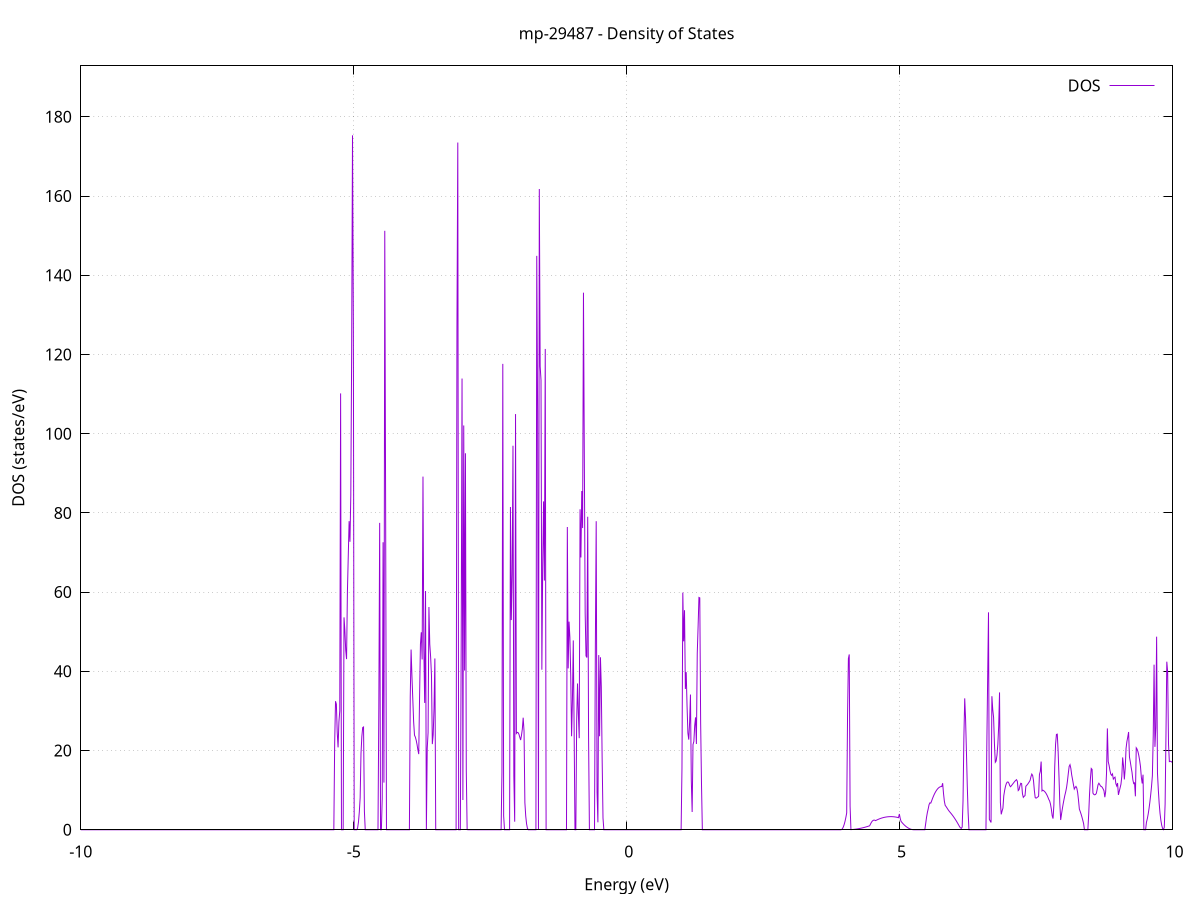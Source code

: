 set title 'mp-29487 - Density of States'
set xlabel 'Energy (eV)'
set ylabel 'DOS (states/eV)'
set grid
set xrange [-10:10]
set yrange [0:192.854]
set xzeroaxis lt -1
set terminal png size 800,600
set output 'mp-29487_dos_gnuplot.png'
plot '-' using 1:2 with lines title 'DOS'
-16.969100 0.000000
-16.953500 0.000000
-16.938000 0.000000
-16.922400 0.000000
-16.906900 0.000000
-16.891300 0.000000
-16.875800 0.000000
-16.860200 0.000000
-16.844700 0.000000
-16.829100 0.000000
-16.813500 0.000000
-16.798000 0.000000
-16.782400 0.000000
-16.766900 0.000000
-16.751300 0.000000
-16.735800 0.000000
-16.720200 0.000000
-16.704700 0.000000
-16.689100 0.000000
-16.673500 0.000000
-16.658000 0.000000
-16.642400 0.000000
-16.626900 0.000000
-16.611300 0.000000
-16.595800 0.000000
-16.580200 0.000000
-16.564700 0.000000
-16.549100 0.000000
-16.533500 0.000000
-16.518000 0.000000
-16.502400 0.000000
-16.486900 0.000000
-16.471300 0.000000
-16.455800 0.000000
-16.440200 0.000000
-16.424700 0.000000
-16.409100 0.000000
-16.393500 0.000000
-16.378000 0.000000
-16.362400 0.000000
-16.346900 0.000000
-16.331300 0.000000
-16.315800 0.000000
-16.300200 0.000000
-16.284600 0.000000
-16.269100 0.000000
-16.253500 0.000000
-16.238000 0.000000
-16.222400 0.000000
-16.206900 0.000000
-16.191300 0.000000
-16.175800 0.000000
-16.160200 0.000000
-16.144600 0.000000
-16.129100 0.000000
-16.113500 0.000000
-16.098000 0.000000
-16.082400 0.000000
-16.066900 0.000000
-16.051300 0.000000
-16.035800 0.000000
-16.020200 0.000000
-16.004600 0.000000
-15.989100 0.000000
-15.973500 0.000000
-15.958000 0.000000
-15.942400 0.000000
-15.926900 0.000000
-15.911300 0.000000
-15.895800 0.000000
-15.880200 0.000000
-15.864600 0.000000
-15.849100 0.000000
-15.833500 0.000000
-15.818000 0.000000
-15.802400 0.000000
-15.786900 0.000000
-15.771300 0.000000
-15.755700 0.000000
-15.740200 0.000000
-15.724600 0.000000
-15.709100 0.000000
-15.693500 0.000000
-15.678000 0.000000
-15.662400 0.000000
-15.646900 0.000000
-15.631300 0.000000
-15.615700 0.000000
-15.600200 0.000000
-15.584600 0.000000
-15.569100 0.000000
-15.553500 0.038700
-15.538000 5.569800
-15.522400 41.766700
-15.506900 74.467400
-15.491300 0.000000
-15.475700 0.000000
-15.460200 0.000000
-15.444600 0.000000
-15.429100 0.000000
-15.413500 0.000000
-15.398000 0.000000
-15.382400 0.000000
-15.366900 0.000000
-15.351300 0.000000
-15.335700 0.000000
-15.320200 0.000000
-15.304600 0.000000
-15.289100 0.000000
-15.273500 0.000000
-15.258000 0.000000
-15.242400 0.000000
-15.226800 0.000000
-15.211300 135.825700
-15.195700 38.189100
-15.180200 59.899900
-15.164600 61.489500
-15.149100 128.343600
-15.133500 1.307900
-15.118000 0.000000
-15.102400 0.000000
-15.086800 0.000000
-15.071300 0.000000
-15.055700 0.000000
-15.040200 0.000000
-15.024600 0.000000
-15.009100 0.000000
-14.993500 0.000000
-14.978000 0.000000
-14.962400 0.000000
-14.946800 167.507300
-14.931300 231.815200
-14.915700 0.000000
-14.900200 0.000000
-14.884600 0.000000
-14.869100 0.000000
-14.853500 0.000000
-14.838000 35.867500
-14.822400 315.590800
-14.806800 136.999700
-14.791300 87.416800
-14.775700 47.403400
-14.760200 771.360600
-14.744600 0.000000
-14.729100 0.000000
-14.713500 0.000000
-14.698000 0.000000
-14.682400 0.000000
-14.666800 0.000000
-14.651300 0.000000
-14.635700 0.000000
-14.620200 0.000000
-14.604600 0.000000
-14.589100 0.000000
-14.573500 0.000000
-14.557900 0.000000
-14.542400 0.000000
-14.526800 0.000000
-14.511300 0.000000
-14.495700 0.000000
-14.480200 0.000000
-14.464600 0.000000
-14.449100 0.000000
-14.433500 0.000000
-14.417900 0.000000
-14.402400 0.000000
-14.386800 0.000000
-14.371300 0.000000
-14.355700 0.000000
-14.340200 0.000000
-14.324600 0.000000
-14.309100 0.000000
-14.293500 0.000000
-14.277900 0.000000
-14.262400 0.000000
-14.246800 0.000000
-14.231300 0.000000
-14.215700 0.000000
-14.200200 0.000000
-14.184600 0.000000
-14.169100 0.000000
-14.153500 0.000000
-14.137900 0.000000
-14.122400 0.000000
-14.106800 0.000000
-14.091300 0.000000
-14.075700 0.000000
-14.060200 0.000000
-14.044600 0.000000
-14.029000 0.000000
-14.013500 0.000000
-13.997900 0.000000
-13.982400 0.000000
-13.966800 0.000000
-13.951300 0.000000
-13.935700 0.000000
-13.920200 0.000000
-13.904600 0.000000
-13.889000 0.000000
-13.873500 0.000000
-13.857900 0.000000
-13.842400 0.000000
-13.826800 0.000000
-13.811300 0.000000
-13.795700 0.000000
-13.780200 0.000000
-13.764600 0.000000
-13.749000 0.000000
-13.733500 0.000000
-13.717900 0.000000
-13.702400 0.000000
-13.686800 0.000000
-13.671300 0.000000
-13.655700 0.000000
-13.640200 0.000000
-13.624600 0.000000
-13.609000 0.000000
-13.593500 0.000000
-13.577900 0.000000
-13.562400 0.000000
-13.546800 0.000000
-13.531300 0.000000
-13.515700 0.000000
-13.500200 0.000000
-13.484600 0.000000
-13.469000 0.000000
-13.453500 0.000000
-13.437900 0.000000
-13.422400 0.000000
-13.406800 0.000000
-13.391300 0.000000
-13.375700 0.000000
-13.360100 0.000000
-13.344600 0.000000
-13.329000 0.000000
-13.313500 0.000000
-13.297900 0.000000
-13.282400 0.000000
-13.266800 0.000000
-13.251300 0.000000
-13.235700 0.000000
-13.220100 0.000000
-13.204600 0.000000
-13.189000 0.000000
-13.173500 0.000000
-13.157900 0.000000
-13.142400 0.000000
-13.126800 0.000000
-13.111300 0.000000
-13.095700 0.000000
-13.080100 0.000000
-13.064600 0.000000
-13.049000 0.000000
-13.033500 0.000000
-13.017900 0.000000
-13.002400 0.000000
-12.986800 0.000000
-12.971300 0.000000
-12.955700 0.000000
-12.940100 0.000000
-12.924600 0.000000
-12.909000 0.000000
-12.893500 0.000000
-12.877900 0.000000
-12.862400 0.000000
-12.846800 0.000000
-12.831200 0.000000
-12.815700 0.000000
-12.800100 0.000000
-12.784600 0.000000
-12.769000 0.000000
-12.753500 0.000000
-12.737900 0.000000
-12.722400 0.000000
-12.706800 0.000000
-12.691200 0.000000
-12.675700 0.000000
-12.660100 0.000000
-12.644600 0.000000
-12.629000 0.000000
-12.613500 0.000000
-12.597900 0.000000
-12.582400 0.000000
-12.566800 0.000000
-12.551200 0.000000
-12.535700 0.000000
-12.520100 0.000000
-12.504600 0.000000
-12.489000 0.000000
-12.473500 0.000000
-12.457900 0.000000
-12.442400 0.000000
-12.426800 0.000000
-12.411200 0.000000
-12.395700 0.000000
-12.380100 0.000000
-12.364600 0.000000
-12.349000 0.000000
-12.333500 0.000000
-12.317900 0.000000
-12.302400 0.000000
-12.286800 0.000000
-12.271200 0.000000
-12.255700 0.000000
-12.240100 0.000000
-12.224600 0.000000
-12.209000 0.000000
-12.193500 0.000000
-12.177900 0.000000
-12.162300 0.000000
-12.146800 0.000000
-12.131200 0.000000
-12.115700 0.000000
-12.100100 0.000000
-12.084600 0.000000
-12.069000 0.000000
-12.053500 0.000000
-12.037900 0.000000
-12.022300 0.000000
-12.006800 0.000000
-11.991200 0.000000
-11.975700 0.000000
-11.960100 0.000000
-11.944600 0.000000
-11.929000 0.000000
-11.913500 0.000000
-11.897900 0.000000
-11.882300 0.000000
-11.866800 0.000000
-11.851200 0.000000
-11.835700 0.000000
-11.820100 0.000000
-11.804600 0.000000
-11.789000 0.000000
-11.773500 0.000000
-11.757900 0.000000
-11.742300 0.000000
-11.726800 0.000000
-11.711200 0.000000
-11.695700 0.000000
-11.680100 0.000000
-11.664600 0.000000
-11.649000 0.000000
-11.633400 0.000000
-11.617900 0.000000
-11.602300 0.000000
-11.586800 0.000000
-11.571200 0.000000
-11.555700 0.000000
-11.540100 0.000000
-11.524600 0.000000
-11.509000 0.000000
-11.493400 0.000000
-11.477900 0.000000
-11.462300 0.000000
-11.446800 0.000000
-11.431200 0.000000
-11.415700 0.000000
-11.400100 0.000000
-11.384600 0.000000
-11.369000 0.000000
-11.353400 0.000000
-11.337900 0.000000
-11.322300 0.000000
-11.306800 0.000000
-11.291200 0.000000
-11.275700 0.000000
-11.260100 0.000000
-11.244600 0.000000
-11.229000 0.000000
-11.213400 0.000000
-11.197900 0.000000
-11.182300 0.000000
-11.166800 0.000000
-11.151200 0.000000
-11.135700 0.000000
-11.120100 0.000000
-11.104500 0.000000
-11.089000 0.000000
-11.073400 0.000000
-11.057900 0.000000
-11.042300 0.000000
-11.026800 0.000000
-11.011200 0.000000
-10.995700 0.000000
-10.980100 0.000000
-10.964500 0.000000
-10.949000 0.000000
-10.933400 0.000000
-10.917900 0.000000
-10.902300 0.000000
-10.886800 0.000000
-10.871200 0.000000
-10.855700 0.000000
-10.840100 0.000000
-10.824500 0.000000
-10.809000 0.000000
-10.793400 0.000000
-10.777900 0.000000
-10.762300 0.000000
-10.746800 0.000000
-10.731200 0.000000
-10.715700 0.000000
-10.700100 0.000000
-10.684500 0.000000
-10.669000 0.000000
-10.653400 0.000000
-10.637900 0.000000
-10.622300 0.000000
-10.606800 0.000000
-10.591200 0.000000
-10.575700 0.000000
-10.560100 0.000000
-10.544500 0.000000
-10.529000 0.000000
-10.513400 0.000000
-10.497900 0.000000
-10.482300 0.000000
-10.466800 0.000000
-10.451200 0.000000
-10.435600 0.000000
-10.420100 0.000000
-10.404500 0.000000
-10.389000 0.000000
-10.373400 0.000000
-10.357900 0.000000
-10.342300 0.000000
-10.326800 0.000000
-10.311200 0.000000
-10.295600 0.000000
-10.280100 0.000000
-10.264500 0.000000
-10.249000 0.000000
-10.233400 0.000000
-10.217900 0.000000
-10.202300 0.000000
-10.186800 0.000000
-10.171200 0.000000
-10.155600 0.000000
-10.140100 0.000000
-10.124500 0.000000
-10.109000 0.000000
-10.093400 0.000000
-10.077900 0.000000
-10.062300 0.000000
-10.046800 0.000000
-10.031200 0.000000
-10.015600 0.000000
-10.000100 0.000000
-9.984500 0.000000
-9.969000 0.000000
-9.953400 0.000000
-9.937900 0.000000
-9.922300 0.000000
-9.906700 0.000000
-9.891200 0.000000
-9.875600 0.000000
-9.860100 0.000000
-9.844500 0.000000
-9.829000 0.000000
-9.813400 0.000000
-9.797900 0.000000
-9.782300 0.000000
-9.766700 0.000000
-9.751200 0.000000
-9.735600 0.000000
-9.720100 0.000000
-9.704500 0.000000
-9.689000 0.000000
-9.673400 0.000000
-9.657900 0.000000
-9.642300 0.000000
-9.626700 0.000000
-9.611200 0.000000
-9.595600 0.000000
-9.580100 0.000000
-9.564500 0.000000
-9.549000 0.000000
-9.533400 0.000000
-9.517900 0.000000
-9.502300 0.000000
-9.486700 0.000000
-9.471200 0.000000
-9.455600 0.000000
-9.440100 0.000000
-9.424500 0.000000
-9.409000 0.000000
-9.393400 0.000000
-9.377900 0.000000
-9.362300 0.000000
-9.346700 0.000000
-9.331200 0.000000
-9.315600 0.000000
-9.300100 0.000000
-9.284500 0.000000
-9.269000 0.000000
-9.253400 0.000000
-9.237800 0.000000
-9.222300 0.000000
-9.206700 0.000000
-9.191200 0.000000
-9.175600 0.000000
-9.160100 0.000000
-9.144500 0.000000
-9.129000 0.000000
-9.113400 0.000000
-9.097800 0.000000
-9.082300 0.000000
-9.066700 0.000000
-9.051200 0.000000
-9.035600 0.000000
-9.020100 0.000000
-9.004500 0.000000
-8.989000 0.000000
-8.973400 0.000000
-8.957800 0.000000
-8.942300 0.000000
-8.926700 0.000000
-8.911200 0.000000
-8.895600 0.000000
-8.880100 0.000000
-8.864500 0.000000
-8.849000 0.000000
-8.833400 0.000000
-8.817800 0.000000
-8.802300 0.000000
-8.786700 0.000000
-8.771200 0.000000
-8.755600 0.000000
-8.740100 0.000000
-8.724500 0.000000
-8.708900 0.000000
-8.693400 0.000000
-8.677800 0.000000
-8.662300 0.000000
-8.646700 0.000000
-8.631200 0.000000
-8.615600 0.000000
-8.600100 0.000000
-8.584500 0.000000
-8.568900 0.000000
-8.553400 0.000000
-8.537800 0.000000
-8.522300 0.000000
-8.506700 0.000000
-8.491200 0.000000
-8.475600 0.000000
-8.460100 0.000000
-8.444500 0.000000
-8.428900 0.000000
-8.413400 0.000000
-8.397800 0.000000
-8.382300 0.000000
-8.366700 0.000000
-8.351200 0.000000
-8.335600 0.000000
-8.320100 0.000000
-8.304500 0.000000
-8.288900 0.000000
-8.273400 0.000000
-8.257800 0.000000
-8.242300 0.000000
-8.226700 0.000000
-8.211200 0.000000
-8.195600 0.000000
-8.180000 0.000000
-8.164500 0.000000
-8.148900 0.000000
-8.133400 0.000000
-8.117800 0.000000
-8.102300 0.000000
-8.086700 0.000000
-8.071200 0.000000
-8.055600 0.000000
-8.040000 0.000000
-8.024500 0.000000
-8.008900 0.000000
-7.993400 0.000000
-7.977800 0.000000
-7.962300 0.000000
-7.946700 0.000000
-7.931200 0.000000
-7.915600 0.000000
-7.900000 0.000000
-7.884500 0.000000
-7.868900 0.000000
-7.853400 0.000000
-7.837800 0.000000
-7.822300 0.000000
-7.806700 0.000000
-7.791200 0.000000
-7.775600 0.000000
-7.760000 0.000000
-7.744500 0.000000
-7.728900 0.000000
-7.713400 0.000000
-7.697800 0.000000
-7.682300 0.000000
-7.666700 0.000000
-7.651200 0.000000
-7.635600 0.000000
-7.620000 0.000000
-7.604500 0.000000
-7.588900 0.000000
-7.573400 0.000000
-7.557800 0.000000
-7.542300 0.000000
-7.526700 0.000000
-7.511100 0.000000
-7.495600 0.000000
-7.480000 0.000000
-7.464500 0.000000
-7.448900 0.000000
-7.433400 0.000000
-7.417800 0.000000
-7.402300 0.000000
-7.386700 0.000000
-7.371100 0.000000
-7.355600 0.000000
-7.340000 0.000000
-7.324500 0.000000
-7.308900 0.000000
-7.293400 0.000000
-7.277800 0.000000
-7.262300 0.000000
-7.246700 0.000000
-7.231100 0.000000
-7.215600 0.000000
-7.200000 0.000000
-7.184500 0.000000
-7.168900 0.000000
-7.153400 0.000000
-7.137800 0.000000
-7.122300 0.000000
-7.106700 0.000000
-7.091100 0.000000
-7.075600 0.000000
-7.060000 0.000000
-7.044500 0.000000
-7.028900 0.000000
-7.013400 0.000000
-6.997800 0.000000
-6.982200 0.000000
-6.966700 0.000000
-6.951100 0.000000
-6.935600 0.000000
-6.920000 0.000000
-6.904500 0.000000
-6.888900 0.000000
-6.873400 0.000000
-6.857800 0.000000
-6.842200 0.000000
-6.826700 0.000000
-6.811100 0.000000
-6.795600 0.000000
-6.780000 0.000000
-6.764500 0.000000
-6.748900 0.000000
-6.733400 0.000000
-6.717800 0.000000
-6.702200 0.000000
-6.686700 0.000000
-6.671100 0.000000
-6.655600 0.000000
-6.640000 0.000000
-6.624500 0.000000
-6.608900 0.000000
-6.593400 0.000000
-6.577800 0.000000
-6.562200 0.000000
-6.546700 0.000000
-6.531100 0.000000
-6.515600 0.000000
-6.500000 0.000000
-6.484500 0.000000
-6.468900 0.000000
-6.453400 0.000000
-6.437800 0.000000
-6.422200 0.000000
-6.406700 0.000000
-6.391100 0.000000
-6.375600 0.000000
-6.360000 0.000000
-6.344500 0.000000
-6.328900 0.000000
-6.313300 0.000000
-6.297800 0.000000
-6.282200 0.000000
-6.266700 0.000000
-6.251100 0.000000
-6.235600 0.000000
-6.220000 0.000000
-6.204500 0.000000
-6.188900 0.000000
-6.173300 0.000000
-6.157800 0.000000
-6.142200 0.000000
-6.126700 0.000000
-6.111100 0.000000
-6.095600 0.000000
-6.080000 0.000000
-6.064500 0.000000
-6.048900 0.000000
-6.033300 0.000000
-6.017800 0.000000
-6.002200 0.000000
-5.986700 0.000000
-5.971100 0.000000
-5.955600 0.000000
-5.940000 0.000000
-5.924500 0.000000
-5.908900 0.000000
-5.893300 0.000000
-5.877800 0.000000
-5.862200 0.000000
-5.846700 0.000000
-5.831100 0.000000
-5.815600 0.000000
-5.800000 0.000000
-5.784400 0.000000
-5.768900 0.000000
-5.753300 0.000000
-5.737800 0.000000
-5.722200 0.000000
-5.706700 0.000000
-5.691100 0.000000
-5.675600 0.000000
-5.660000 0.000000
-5.644400 0.000000
-5.628900 0.000000
-5.613300 0.000000
-5.597800 0.000000
-5.582200 0.000000
-5.566700 0.000000
-5.551100 0.000000
-5.535600 0.000000
-5.520000 0.000000
-5.504400 0.000000
-5.488900 0.000000
-5.473300 0.000000
-5.457800 0.000000
-5.442200 0.000000
-5.426700 0.000000
-5.411100 0.000000
-5.395600 0.000000
-5.380000 0.000000
-5.364400 0.000000
-5.348900 21.822300
-5.333300 32.458400
-5.317800 31.708400
-5.302200 24.581000
-5.286700 20.809500
-5.271100 27.248900
-5.255500 30.022300
-5.240000 110.167300
-5.224400 0.000000
-5.208900 0.000000
-5.193300 0.000000
-5.177800 53.620700
-5.162200 50.381800
-5.146700 45.315700
-5.131100 43.092000
-5.115500 60.022600
-5.100000 69.071300
-5.084400 77.921600
-5.068900 72.700300
-5.053300 84.447300
-5.037800 120.679100
-5.022200 175.321400
-5.006700 128.248200
-4.991100 0.000000
-4.975500 0.000000
-4.960000 0.000000
-4.944400 0.000000
-4.928900 0.435300
-4.913300 1.916900
-4.897800 4.448900
-4.882200 8.031500
-4.866700 19.212000
-4.851100 23.565200
-4.835500 25.811400
-4.820000 25.950800
-4.804400 4.673100
-4.788900 0.000000
-4.773300 0.000000
-4.757800 0.000000
-4.742200 0.000000
-4.726700 0.000000
-4.711100 0.000000
-4.695500 0.000000
-4.680000 0.000000
-4.664400 0.000000
-4.648900 0.000000
-4.633300 0.000000
-4.617800 0.000000
-4.602200 0.000000
-4.586600 0.000000
-4.571100 0.000000
-4.555500 0.000000
-4.540000 30.810200
-4.524400 77.477700
-4.508900 0.000000
-4.493300 0.000000
-4.477800 7.871100
-4.462200 72.588500
-4.446600 11.914400
-4.431100 151.216200
-4.415500 82.335700
-4.400000 0.000000
-4.384400 0.000000
-4.368900 0.000000
-4.353300 0.000000
-4.337800 0.000000
-4.322200 0.000000
-4.306600 0.000000
-4.291100 0.000000
-4.275500 0.000000
-4.260000 0.000000
-4.244400 0.000000
-4.228900 0.000000
-4.213300 0.000000
-4.197800 0.000000
-4.182200 0.000000
-4.166600 0.000000
-4.151100 0.000000
-4.135500 0.000000
-4.120000 0.000000
-4.104400 0.000000
-4.088900 0.000000
-4.073300 0.000000
-4.057700 0.000000
-4.042200 0.000000
-4.026600 0.000000
-4.011100 0.000000
-3.995500 0.000000
-3.980000 0.000000
-3.964400 33.575100
-3.948900 45.494400
-3.933300 38.757900
-3.917700 32.952100
-3.902200 27.247300
-3.886600 23.885400
-3.871100 23.395900
-3.855500 22.612100
-3.840000 21.534000
-3.824400 20.161600
-3.808900 19.103400
-3.793300 33.834800
-3.777700 46.838800
-3.762200 49.855400
-3.746600 42.996000
-3.731100 89.157900
-3.715500 45.919400
-3.700000 32.020300
-3.684400 60.284400
-3.668900 0.000000
-3.653300 20.547200
-3.637700 24.520800
-3.622200 56.231600
-3.606600 46.868800
-3.591100 43.654800
-3.575500 38.994400
-3.560000 21.624000
-3.544400 23.947200
-3.528900 30.667500
-3.513300 43.246000
-3.497700 0.000000
-3.482200 0.000000
-3.466600 0.000000
-3.451100 0.000000
-3.435500 0.000000
-3.420000 0.000000
-3.404400 0.000000
-3.388800 0.000000
-3.373300 0.000000
-3.357700 0.000000
-3.342200 0.000000
-3.326600 0.000000
-3.311100 0.000000
-3.295500 0.000000
-3.280000 0.000000
-3.264400 0.000000
-3.248800 0.000000
-3.233300 0.000000
-3.217700 0.000000
-3.202200 0.000000
-3.186600 0.000000
-3.171100 0.000000
-3.155500 0.000000
-3.140000 0.000000
-3.124400 0.000000
-3.108800 126.767000
-3.093300 173.501500
-3.077700 0.000000
-3.062200 0.000000
-3.046600 0.000000
-3.031100 46.711300
-3.015500 113.925000
-3.000000 7.522300
-2.984400 102.067500
-2.968800 40.197000
-2.953300 95.058100
-2.937700 14.858600
-2.922200 0.040500
-2.906600 0.000000
-2.891100 0.000000
-2.875500 0.000000
-2.859900 0.000000
-2.844400 0.000000
-2.828800 0.000000
-2.813300 0.000000
-2.797700 0.000000
-2.782200 0.000000
-2.766600 0.000000
-2.751100 0.000000
-2.735500 0.000000
-2.719900 0.000000
-2.704400 0.000000
-2.688800 0.000000
-2.673300 0.000000
-2.657700 0.000000
-2.642200 0.000000
-2.626600 0.000000
-2.611100 0.000000
-2.595500 0.000000
-2.579900 0.000000
-2.564400 0.000000
-2.548800 0.000000
-2.533300 0.000000
-2.517700 0.000000
-2.502200 0.000000
-2.486600 0.000000
-2.471100 0.000000
-2.455500 0.000000
-2.439900 0.000000
-2.424400 0.000000
-2.408800 0.000000
-2.393300 0.000000
-2.377700 0.000000
-2.362200 0.000000
-2.346600 0.000000
-2.331000 0.000000
-2.315500 0.000000
-2.299900 0.000000
-2.284400 14.426500
-2.268800 117.628500
-2.253300 3.528700
-2.237700 0.000000
-2.222200 0.000000
-2.206600 0.000000
-2.191000 0.000000
-2.175500 0.000000
-2.159900 0.000000
-2.144400 0.000000
-2.128800 81.482300
-2.113300 52.948000
-2.097700 64.349000
-2.082200 96.949700
-2.066600 13.561400
-2.051000 2.040300
-2.035500 104.947300
-2.019900 24.324600
-2.004400 24.599600
-1.988800 24.531900
-1.973300 24.121600
-1.957700 23.368600
-1.942200 22.654400
-1.926600 23.830700
-1.911000 25.427300
-1.895500 28.301800
-1.879900 24.922300
-1.864400 6.850800
-1.848800 3.485700
-1.833300 1.495300
-1.817700 0.365500
-1.802200 0.000000
-1.786600 0.000000
-1.771000 0.000000
-1.755500 0.000000
-1.739900 0.000000
-1.724400 0.000000
-1.708800 0.000000
-1.693300 0.000000
-1.677700 0.000000
-1.662100 0.000000
-1.646600 144.881500
-1.631000 105.376500
-1.615500 0.000000
-1.599900 161.772900
-1.584400 116.999300
-1.568800 113.534500
-1.553300 40.412800
-1.537700 66.467800
-1.522100 82.906100
-1.506600 62.928500
-1.491000 121.397900
-1.475500 0.000000
-1.459900 0.000000
-1.444400 0.000000
-1.428800 0.000000
-1.413300 0.000000
-1.397700 0.000000
-1.382100 0.000000
-1.366600 0.000000
-1.351000 0.000000
-1.335500 0.000000
-1.319900 0.000000
-1.304400 0.000000
-1.288800 0.000000
-1.273300 0.000000
-1.257700 0.000000
-1.242100 0.000000
-1.226600 0.000000
-1.211000 0.000000
-1.195500 0.000000
-1.179900 0.000000
-1.164400 0.000000
-1.148800 0.000000
-1.133200 0.000000
-1.117700 0.000000
-1.102100 0.000000
-1.086600 76.431200
-1.071000 40.749600
-1.055500 52.553000
-1.039900 48.574500
-1.024400 39.072600
-1.008800 23.602700
-0.993200 32.728000
-0.977700 47.809200
-0.962100 25.211800
-0.946600 0.000000
-0.931000 0.000000
-0.915500 27.639200
-0.899900 36.928800
-0.884400 29.153300
-0.868800 23.128400
-0.853200 80.915100
-0.837700 68.750800
-0.822100 85.520900
-0.806600 76.178800
-0.791000 135.603300
-0.775500 94.737600
-0.759900 54.739700
-0.744400 43.900100
-0.728800 43.488200
-0.713200 79.022500
-0.697700 23.658000
-0.682100 0.000000
-0.666600 0.000000
-0.651000 0.000000
-0.635500 0.000000
-0.619900 0.000000
-0.604400 0.000000
-0.588800 0.000000
-0.573200 46.551000
-0.557700 77.894700
-0.542100 9.481400
-0.526600 1.882900
-0.511000 44.111400
-0.495500 23.613800
-0.479900 43.542300
-0.464300 36.114500
-0.448800 17.809600
-0.433200 2.959200
-0.417700 0.000000
-0.402100 0.000000
-0.386600 0.000000
-0.371000 0.000000
-0.355500 0.000000
-0.339900 0.000000
-0.324300 0.000000
-0.308800 0.000000
-0.293200 0.000000
-0.277700 0.000000
-0.262100 0.000000
-0.246600 0.000000
-0.231000 0.000000
-0.215500 0.000000
-0.199900 0.000000
-0.184300 0.000000
-0.168800 0.000000
-0.153200 0.000000
-0.137700 0.000000
-0.122100 0.000000
-0.106600 0.000000
-0.091000 0.000000
-0.075500 0.000000
-0.059900 0.000000
-0.044300 0.000000
-0.028800 0.000000
-0.013200 0.000000
0.002300 0.000000
0.017900 0.000000
0.033400 0.000000
0.049000 0.000000
0.064600 0.000000
0.080100 0.000000
0.095700 0.000000
0.111200 0.000000
0.126800 0.000000
0.142300 0.000000
0.157900 0.000000
0.173400 0.000000
0.189000 0.000000
0.204600 0.000000
0.220100 0.000000
0.235700 0.000000
0.251200 0.000000
0.266800 0.000000
0.282300 0.000000
0.297900 0.000000
0.313400 0.000000
0.329000 0.000000
0.344600 0.000000
0.360100 0.000000
0.375700 0.000000
0.391200 0.000000
0.406800 0.000000
0.422300 0.000000
0.437900 0.000000
0.453400 0.000000
0.469000 0.000000
0.484600 0.000000
0.500100 0.000000
0.515700 0.000000
0.531200 0.000000
0.546800 0.000000
0.562300 0.000000
0.577900 0.000000
0.593500 0.000000
0.609000 0.000000
0.624600 0.000000
0.640100 0.000000
0.655700 0.000000
0.671200 0.000000
0.686800 0.000000
0.702300 0.000000
0.717900 0.000000
0.733500 0.000000
0.749000 0.000000
0.764600 0.000000
0.780100 0.000000
0.795700 0.000000
0.811200 0.000000
0.826800 0.000000
0.842300 0.000000
0.857900 0.000000
0.873500 0.000000
0.889000 0.000000
0.904600 0.000000
0.920100 0.000000
0.935700 0.000000
0.951200 0.000000
0.966800 0.000000
0.982300 0.000000
0.997900 0.000000
1.013500 15.462500
1.029000 59.877300
1.044600 47.580700
1.060100 55.434700
1.075700 35.544600
1.091200 39.802100
1.106800 31.190000
1.122300 24.434900
1.137900 22.756700
1.153500 27.078500
1.169000 34.146800
1.184600 12.446700
1.200100 4.492800
1.215700 21.504800
1.231200 22.289800
1.246800 26.317200
1.262400 28.381100
1.277900 21.649500
1.293500 44.498900
1.309000 51.280700
1.324600 58.656200
1.340100 58.548500
1.355700 27.025700
1.371200 11.659600
1.386800 0.000000
1.402400 0.000000
1.417900 0.000000
1.433500 0.000000
1.449000 0.000000
1.464600 0.000000
1.480100 0.000000
1.495700 0.000000
1.511200 0.000000
1.526800 0.000000
1.542400 0.000000
1.557900 0.000000
1.573500 0.000000
1.589000 0.000000
1.604600 0.000000
1.620100 0.000000
1.635700 0.000000
1.651200 0.000000
1.666800 0.000000
1.682400 0.000000
1.697900 0.000000
1.713500 0.000000
1.729000 0.000000
1.744600 0.000000
1.760100 0.000000
1.775700 0.000000
1.791300 0.000000
1.806800 0.000000
1.822400 0.000000
1.837900 0.000000
1.853500 0.000000
1.869000 0.000000
1.884600 0.000000
1.900100 0.000000
1.915700 0.000000
1.931300 0.000000
1.946800 0.000000
1.962400 0.000000
1.977900 0.000000
1.993500 0.000000
2.009000 0.000000
2.024600 0.000000
2.040100 0.000000
2.055700 0.000000
2.071300 0.000000
2.086800 0.000000
2.102400 0.000000
2.117900 0.000000
2.133500 0.000000
2.149000 0.000000
2.164600 0.000000
2.180100 0.000000
2.195700 0.000000
2.211300 0.000000
2.226800 0.000000
2.242400 0.000000
2.257900 0.000000
2.273500 0.000000
2.289000 0.000000
2.304600 0.000000
2.320100 0.000000
2.335700 0.000000
2.351300 0.000000
2.366800 0.000000
2.382400 0.000000
2.397900 0.000000
2.413500 0.000000
2.429000 0.000000
2.444600 0.000000
2.460200 0.000000
2.475700 0.000000
2.491300 0.000000
2.506800 0.000000
2.522400 0.000000
2.537900 0.000000
2.553500 0.000000
2.569000 0.000000
2.584600 0.000000
2.600200 0.000000
2.615700 0.000000
2.631300 0.000000
2.646800 0.000000
2.662400 0.000000
2.677900 0.000000
2.693500 0.000000
2.709000 0.000000
2.724600 0.000000
2.740200 0.000000
2.755700 0.000000
2.771300 0.000000
2.786800 0.000000
2.802400 0.000000
2.817900 0.000000
2.833500 0.000000
2.849000 0.000000
2.864600 0.000000
2.880200 0.000000
2.895700 0.000000
2.911300 0.000000
2.926800 0.000000
2.942400 0.000000
2.957900 0.000000
2.973500 0.000000
2.989100 0.000000
3.004600 0.000000
3.020200 0.000000
3.035700 0.000000
3.051300 0.000000
3.066800 0.000000
3.082400 0.000000
3.097900 0.000000
3.113500 0.000000
3.129100 0.000000
3.144600 0.000000
3.160200 0.000000
3.175700 0.000000
3.191300 0.000000
3.206800 0.000000
3.222400 0.000000
3.237900 0.000000
3.253500 0.000000
3.269100 0.000000
3.284600 0.000000
3.300200 0.000000
3.315700 0.000000
3.331300 0.000000
3.346800 0.000000
3.362400 0.000000
3.377900 0.000000
3.393500 0.000000
3.409100 0.000000
3.424600 0.000000
3.440200 0.000000
3.455700 0.000000
3.471300 0.000000
3.486800 0.000000
3.502400 0.000000
3.518000 0.000000
3.533500 0.000000
3.549100 0.000000
3.564600 0.000000
3.580200 0.000000
3.595700 0.000000
3.611300 0.000000
3.626800 0.000000
3.642400 0.000000
3.658000 0.000000
3.673500 0.000000
3.689100 0.000000
3.704600 0.000000
3.720200 0.000000
3.735700 0.000000
3.751300 0.000000
3.766800 0.000000
3.782400 0.000000
3.798000 0.000000
3.813500 0.000000
3.829100 0.000000
3.844600 0.000000
3.860200 0.000000
3.875700 0.000000
3.891300 0.000000
3.906800 0.000000
3.922400 0.000000
3.938000 0.052100
3.953500 0.284900
3.969100 0.704300
3.984600 1.310300
4.000200 2.103000
4.015700 3.082300
4.031300 4.248400
4.046800 28.489300
4.062400 43.221300
4.078000 44.265900
4.093500 5.938900
4.109100 0.038400
4.124600 0.054100
4.140200 0.072500
4.155700 0.093600
4.171300 0.117400
4.186900 0.143900
4.202400 0.173100
4.218000 0.204900
4.233500 0.239500
4.249100 0.276700
4.264600 0.316700
4.280200 0.359300
4.295700 0.404600
4.311300 0.452600
4.326900 0.503300
4.342400 0.556700
4.358000 0.612800
4.373500 0.671600
4.389100 0.733000
4.404600 0.797200
4.420200 0.864000
4.435700 0.933600
4.451300 1.005800
4.466900 1.425800
4.482400 1.842400
4.498000 2.150400
4.513500 2.349700
4.529100 2.440300
4.544600 2.422100
4.560200 2.307400
4.575700 2.417300
4.591300 2.520900
4.606900 2.618100
4.622400 2.709100
4.638000 2.793700
4.653500 2.872000
4.669100 2.944000
4.684600 3.009700
4.700200 3.069100
4.715800 3.122100
4.731300 3.168800
4.746900 3.209300
4.762400 3.243400
4.778000 3.271100
4.793500 3.292600
4.809100 3.307700
4.824600 3.316600
4.840200 3.319100
4.855800 3.315300
4.871300 3.305200
4.886900 3.288700
4.902400 3.266000
4.918000 3.236900
4.933500 3.201500
4.949100 3.159800
4.964600 3.111800
4.980200 3.057400
4.995800 3.981700
5.011300 2.898600
5.026900 2.133800
5.042400 1.868700
5.058000 1.621200
5.073500 1.391300
5.089100 1.178900
5.104600 0.984200
5.120200 0.807000
5.135800 0.647300
5.151300 0.505300
5.166900 0.380800
5.182400 0.273900
5.198000 0.184500
5.213500 0.112800
5.229100 0.058600
5.244600 0.022000
5.260200 0.003000
5.275800 0.000000
5.291300 0.000000
5.306900 0.000000
5.322400 0.000000
5.338000 0.000000
5.353500 0.000000
5.369100 0.000000
5.384700 0.000000
5.400200 0.000000
5.415800 0.000000
5.431300 0.000000
5.446900 0.000000
5.462400 0.000000
5.478000 1.504500
5.493500 3.095800
5.509100 4.358500
5.524700 5.292600
5.540200 6.346600
5.555800 6.800700
5.571300 6.723700
5.586900 7.264300
5.602400 7.856100
5.618000 8.395800
5.633500 8.883300
5.649100 9.318600
5.664700 9.701800
5.680200 10.032900
5.695800 10.311700
5.711300 10.538500
5.726900 10.713000
5.742400 10.835400
5.758000 10.905700
5.773500 10.923700
5.789100 11.757300
5.804700 9.203600
5.820200 7.236100
5.835800 6.156300
5.851300 5.881800
5.866900 5.547200
5.882400 5.207000
5.898000 4.894700
5.913600 4.610300
5.929100 4.353100
5.944700 4.095900
5.960200 3.824700
5.975800 3.539600
5.991300 3.240500
6.006900 2.927500
6.022400 2.600500
6.038000 2.259600
6.053600 1.904700
6.069100 1.535900
6.084700 1.153100
6.100200 0.756400
6.115800 0.480500
6.131300 0.353100
6.146900 0.690600
6.162400 7.297900
6.178000 23.199900
6.193600 33.173100
6.209100 27.975900
6.224700 19.768200
6.240200 11.163500
6.255800 4.394200
6.271300 0.000000
6.286900 0.000000
6.302400 0.000000
6.318000 0.000000
6.333600 0.000000
6.349100 0.000000
6.364700 0.000000
6.380200 0.000000
6.395800 0.000000
6.411300 0.000000
6.426900 0.000000
6.442500 0.000000
6.458000 0.000000
6.473600 0.000000
6.489100 0.000000
6.504700 0.000000
6.520200 0.000000
6.535800 0.000000
6.551300 0.000000
6.566900 0.000000
6.582500 0.000000
6.598000 20.801800
6.613600 38.082200
6.629100 54.890200
6.644700 2.638300
6.660200 2.224600
6.675800 1.846200
6.691300 33.720900
6.706900 30.375600
6.722500 28.371800
6.738000 21.663200
6.753600 17.039100
6.769100 17.350800
6.784700 18.834200
6.800200 21.543300
6.815800 26.191800
6.831300 34.673200
6.846900 6.913100
6.862500 3.895600
6.878000 4.740900
6.893600 5.465800
6.909100 8.565400
6.924700 9.930300
6.940200 10.963100
6.955800 11.663700
6.971300 12.032300
6.986900 12.068700
7.002500 11.773000
7.018000 11.145200
7.033600 10.867400
7.049100 11.135400
7.064700 11.408400
7.080200 11.686400
7.095800 11.971200
7.111400 12.240300
7.126900 12.465500
7.142500 12.646700
7.158000 12.213300
7.173600 9.903000
7.189100 10.132400
7.204700 11.075500
7.220200 11.745400
7.235800 11.657300
7.251400 9.089600
7.266900 8.187700
7.282500 8.454600
7.298000 8.611400
7.313600 10.994900
7.329100 11.212400
7.344700 11.470100
7.360200 11.768100
7.375800 12.106400
7.391400 12.485000
7.406900 13.397000
7.422500 14.062900
7.438000 13.715600
7.453600 12.411000
7.469100 9.932300
7.484700 8.128000
7.500200 7.978300
7.515800 8.113700
7.531400 8.273200
7.546900 8.456800
7.562500 13.970700
7.578000 14.739700
7.593600 17.226000
7.609100 9.808000
7.624700 9.995500
7.640300 9.865400
7.655800 9.685900
7.671400 9.431100
7.686900 9.101200
7.702500 8.696200
7.718000 8.215900
7.733600 7.660400
7.749100 7.274600
7.764700 6.477300
7.780300 5.238900
7.795800 3.559500
7.811400 2.823400
7.826900 6.206200
7.842500 15.925100
7.858000 21.592700
7.873600 24.076500
7.889100 24.147600
7.904700 19.818200
7.920300 13.524400
7.935800 6.646000
7.951400 2.469300
7.966900 3.968100
7.982500 5.346700
7.998000 6.605100
8.013600 7.743400
8.029100 8.761600
8.044700 9.659600
8.060300 10.757300
8.075800 12.341100
8.091400 14.261400
8.106900 16.012400
8.122500 16.435600
8.138000 15.480100
8.153600 13.820800
8.169100 12.679700
8.184700 11.459700
8.200300 10.278700
8.215800 10.664000
8.231400 10.945300
8.246900 10.533500
8.262500 9.384600
8.278000 7.498400
8.293600 5.213800
8.309200 4.629600
8.324700 3.973300
8.340300 3.245000
8.355800 2.444500
8.371400 1.572000
8.386900 0.000000
8.402500 0.000000
8.418000 0.000000
8.433600 0.000000
8.449200 0.000000
8.464700 3.860900
8.480300 9.009300
8.495800 12.843800
8.511400 15.482400
8.526900 15.245200
8.542500 9.253200
8.558000 8.937500
8.573600 8.822100
8.589200 8.907000
8.604700 9.192200
8.620300 10.206200
8.635800 11.350200
8.651400 11.752300
8.666900 11.412500
8.682500 11.017900
8.698000 10.944000
8.713600 10.701200
8.729200 10.303700
8.744700 9.844300
8.760300 8.229100
8.775800 9.652200
8.791400 14.309700
8.806900 25.583100
8.822500 17.224100
8.838100 16.272200
8.853600 15.018400
8.869200 14.061400
8.884700 13.749700
8.900300 14.105000
8.915800 12.792900
8.931400 13.097900
8.946900 13.284200
8.962500 11.634000
8.978100 11.061600
8.993600 11.796000
9.009200 8.800100
9.024700 9.708100
9.040300 10.611900
9.055800 11.511600
9.071400 13.464400
9.086900 18.259300
9.102500 16.074400
9.118100 12.710500
9.133600 15.488000
9.149200 20.532400
9.164700 22.268700
9.180300 23.395900
9.195800 24.682500
9.211400 18.408900
9.226900 17.162800
9.242500 15.780900
9.258100 14.527900
9.273600 12.636100
9.289200 11.663200
9.304700 11.831400
9.320300 8.450300
9.335800 20.692000
9.351400 20.367000
9.367000 19.725400
9.382500 18.777000
9.398100 17.521800
9.413600 15.959700
9.429200 13.248300
9.444700 11.692900
9.460300 13.910700
9.475800 0.000000
9.491400 0.000000
9.507000 0.000000
9.522500 1.869700
9.538100 2.748500
9.553600 3.881000
9.569200 5.267400
9.584700 6.907500
9.600300 8.801500
9.615800 10.949200
9.631400 13.630000
9.647000 23.744700
9.662500 41.682500
9.678100 20.930400
9.693600 25.818600
9.709200 48.745600
9.724700 14.305300
9.740300 10.084300
9.755800 6.700900
9.771400 4.155000
9.787000 2.383100
9.802500 1.127600
9.818100 0.361200
9.833600 0.044500
9.849200 0.606500
9.864700 6.465000
9.880300 23.787800
9.895800 42.436800
9.911400 39.778900
9.927000 21.586900
9.942500 17.209800
9.958100 17.294200
9.973600 17.254200
9.989200 17.089800
10.004700 16.801000
10.020300 16.387700
10.035900 7.003600
10.051400 5.012600
10.067000 3.353800
10.082500 2.027200
10.098100 1.385900
10.113600 2.631500
10.129200 16.899200
10.144700 24.342700
10.160300 22.590200
10.175900 19.547300
10.191400 17.120200
10.207000 15.308700
10.222500 28.822600
10.238100 31.437200
10.253600 15.561800
10.269200 13.283100
10.284700 11.115100
10.300300 9.057900
10.315900 7.111400
10.331400 5.853500
10.347000 8.594900
10.362500 11.015300
10.378100 15.449800
10.393600 22.841000
10.409200 36.983000
10.424700 26.854300
10.440300 16.351300
10.455900 6.344100
10.471400 7.579500
10.487000 10.550800
10.502500 26.171500
10.518100 22.634300
10.533600 12.877900
10.549200 11.004700
10.564800 9.344000
10.580300 7.895900
10.595900 6.660300
10.611400 5.637400
10.627000 4.827000
10.642500 3.031700
10.658100 3.487700
10.673600 3.975700
10.689200 4.495600
10.704800 39.202700
10.720300 29.466100
10.735900 20.757300
10.751400 18.403000
10.767000 20.440200
10.782500 22.255100
10.798100 25.608800
10.813600 11.095200
10.829200 19.377000
10.844800 22.488000
10.860300 23.654600
10.875900 21.936300
10.891400 18.153700
10.907000 16.288800
10.922500 14.160500
10.938100 11.687700
10.953600 11.879700
10.969200 9.288500
10.984800 12.954000
11.000300 16.774000
11.015900 20.751600
11.031400 38.630400
11.047000 24.405700
11.062500 18.237600
11.078100 20.926000
11.093600 25.852200
11.109200 31.614700
11.124800 23.810200
11.140300 5.772600
11.155900 10.698700
11.171400 26.292500
11.187000 28.632500
11.202500 25.298800
11.218100 20.016700
11.233700 2.708500
11.249200 3.813700
11.264800 24.396200
11.280300 53.867600
11.295900 36.601200
11.311400 16.911700
11.327000 31.783900
11.342500 34.545700
11.358100 25.549000
11.373700 25.048800
11.389200 23.997100
11.404800 24.485300
11.420300 45.740800
11.435900 26.206000
11.451400 23.273500
11.467000 28.927000
11.482500 40.012500
11.498100 27.995800
11.513700 11.423700
11.529200 3.746000
11.544800 7.553700
11.560300 12.556800
11.575900 18.913900
11.591400 24.401500
11.607000 31.001900
11.622500 27.000900
11.638100 27.020600
11.653700 26.771700
11.669200 26.516800
11.684800 25.019100
11.700300 18.754800
11.715900 3.616300
11.731400 2.438000
11.747000 1.491300
11.762600 0.776000
11.778100 0.292300
11.793700 0.040200
11.809200 0.000000
11.824800 0.000000
11.840300 0.608700
11.855900 21.049400
11.871400 27.751500
11.887000 28.949400
11.902600 23.499000
11.918100 15.642100
11.933700 34.443400
11.949200 36.463000
11.964800 36.737700
11.980300 17.498000
11.995900 3.763000
12.011400 31.451200
12.027000 29.497000
12.042600 21.616200
12.058100 14.954300
12.073700 9.621700
12.089200 5.618500
12.104800 2.944600
12.120300 17.079700
12.135900 21.179100
12.151400 23.070900
12.167000 22.755200
12.182600 20.113900
12.198100 11.144000
12.213700 2.107500
12.229200 0.186100
12.244800 0.000000
12.260300 0.000000
12.275900 0.000000
12.291500 0.000000
12.307000 0.000000
12.322600 0.000000
12.338100 6.317100
12.353700 27.438800
12.369200 40.111800
12.384800 21.860800
12.400300 15.170100
12.415900 11.846900
12.431500 17.939800
12.447000 28.022700
12.462600 25.851200
12.478100 18.766000
12.493700 15.145100
12.509200 12.678200
12.524800 10.654900
12.540300 12.617700
12.555900 15.033100
12.571500 15.580700
12.587000 14.379800
12.602600 13.333000
12.618100 12.706300
12.633700 12.003400
12.649200 11.224400
12.664800 10.369300
12.680300 9.438000
12.695900 6.528600
12.711500 1.158900
12.727000 0.067100
12.742600 0.000000
12.758100 0.000000
12.773700 0.000000
12.789200 0.000000
12.804800 0.000000
12.820300 0.000000
12.835900 0.000000
12.851500 0.000000
12.867000 0.000000
12.882600 0.000000
12.898100 0.000000
12.913700 0.000000
12.929200 0.000000
12.944800 0.000000
12.960400 0.000000
12.975900 0.000000
12.991500 0.000000
13.007000 0.000000
13.022600 0.000000
13.038100 0.000000
13.053700 0.000000
13.069200 0.000000
13.084800 0.000000
13.100400 0.000000
13.115900 0.000000
13.131500 0.000000
13.147000 0.000000
13.162600 0.000000
13.178100 0.000000
13.193700 0.000000
13.209200 0.000000
13.224800 0.000000
13.240400 0.000000
13.255900 0.000000
13.271500 0.000000
13.287000 0.000000
13.302600 0.000000
13.318100 0.000000
13.333700 0.000000
13.349200 0.000000
13.364800 0.000000
13.380400 0.000000
13.395900 0.000000
13.411500 0.000000
13.427000 0.000000
13.442600 0.000000
13.458100 0.000000
13.473700 0.000000
13.489300 0.000000
13.504800 0.000000
13.520400 0.000000
13.535900 0.000000
13.551500 0.000000
13.567000 0.000000
13.582600 0.000000
13.598100 0.000000
13.613700 0.000000
13.629300 0.000000
13.644800 0.000000
13.660400 0.000000
13.675900 0.000000
13.691500 0.000000
13.707000 0.000000
13.722600 0.000000
13.738100 0.000000
13.753700 0.000000
13.769300 0.000000
13.784800 0.000000
13.800400 0.000000
13.815900 0.000000
13.831500 0.000000
13.847000 0.000000
13.862600 0.000000
13.878100 0.000000
13.893700 0.000000
13.909300 0.000000
13.924800 0.000000
13.940400 0.000000
13.955900 0.000000
13.971500 0.000000
13.987000 0.000000
14.002600 0.000000
14.018100 0.000000
14.033700 0.000000
14.049300 0.000000
14.064800 0.000000
14.080400 0.000000
14.095900 0.000000
14.111500 0.000000
14.127000 0.000000
14.142600 0.000000
e

